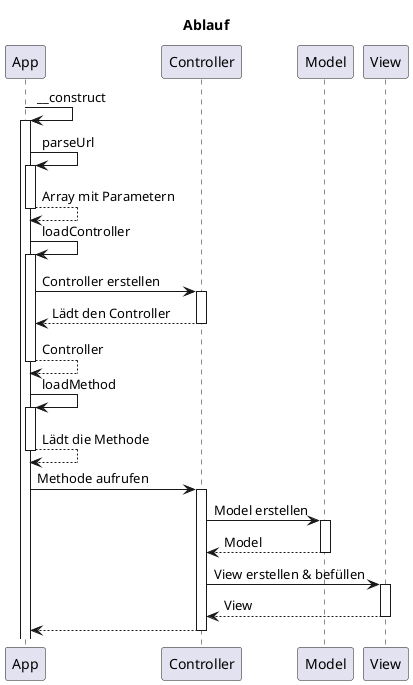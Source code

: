 @startuml "Ablauf"
title "Ablauf"

participant App
participant Controller
participant Model
participant View

App -> App : __construct
activate App

App -> App ++ : parseUrl
return Array mit Parametern

App -> App ++ : loadController
    App -> Controller ++ : Controller erstellen
    return Lädt den Controller
return Controller

App -> App ++ : loadMethod
return Lädt die Methode

App -> Controller ++ : Methode aufrufen
    Controller -> Model ++ : Model erstellen
    return Model
    Controller -> View ++ : View erstellen & befüllen
    return View
return 

@enduml
